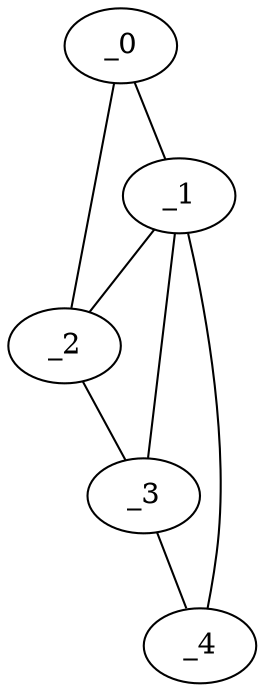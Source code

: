 graph WP1_0014 {
	_0	 [x="0.933702",
		y="2.90568"];
	_1	 [x="0.956167",
		y="0.547189"];
	_0 -- _1;
	_2	 [x="2.61336",
		y="3.1388"];
	_0 -- _2;
	_1 -- _2;
	_3	 [x="1.99055",
		y="0.340217"];
	_1 -- _3;
	_4	 [x="1.34523",
		y="1.90953"];
	_1 -- _4;
	_2 -- _3;
	_3 -- _4;
}
